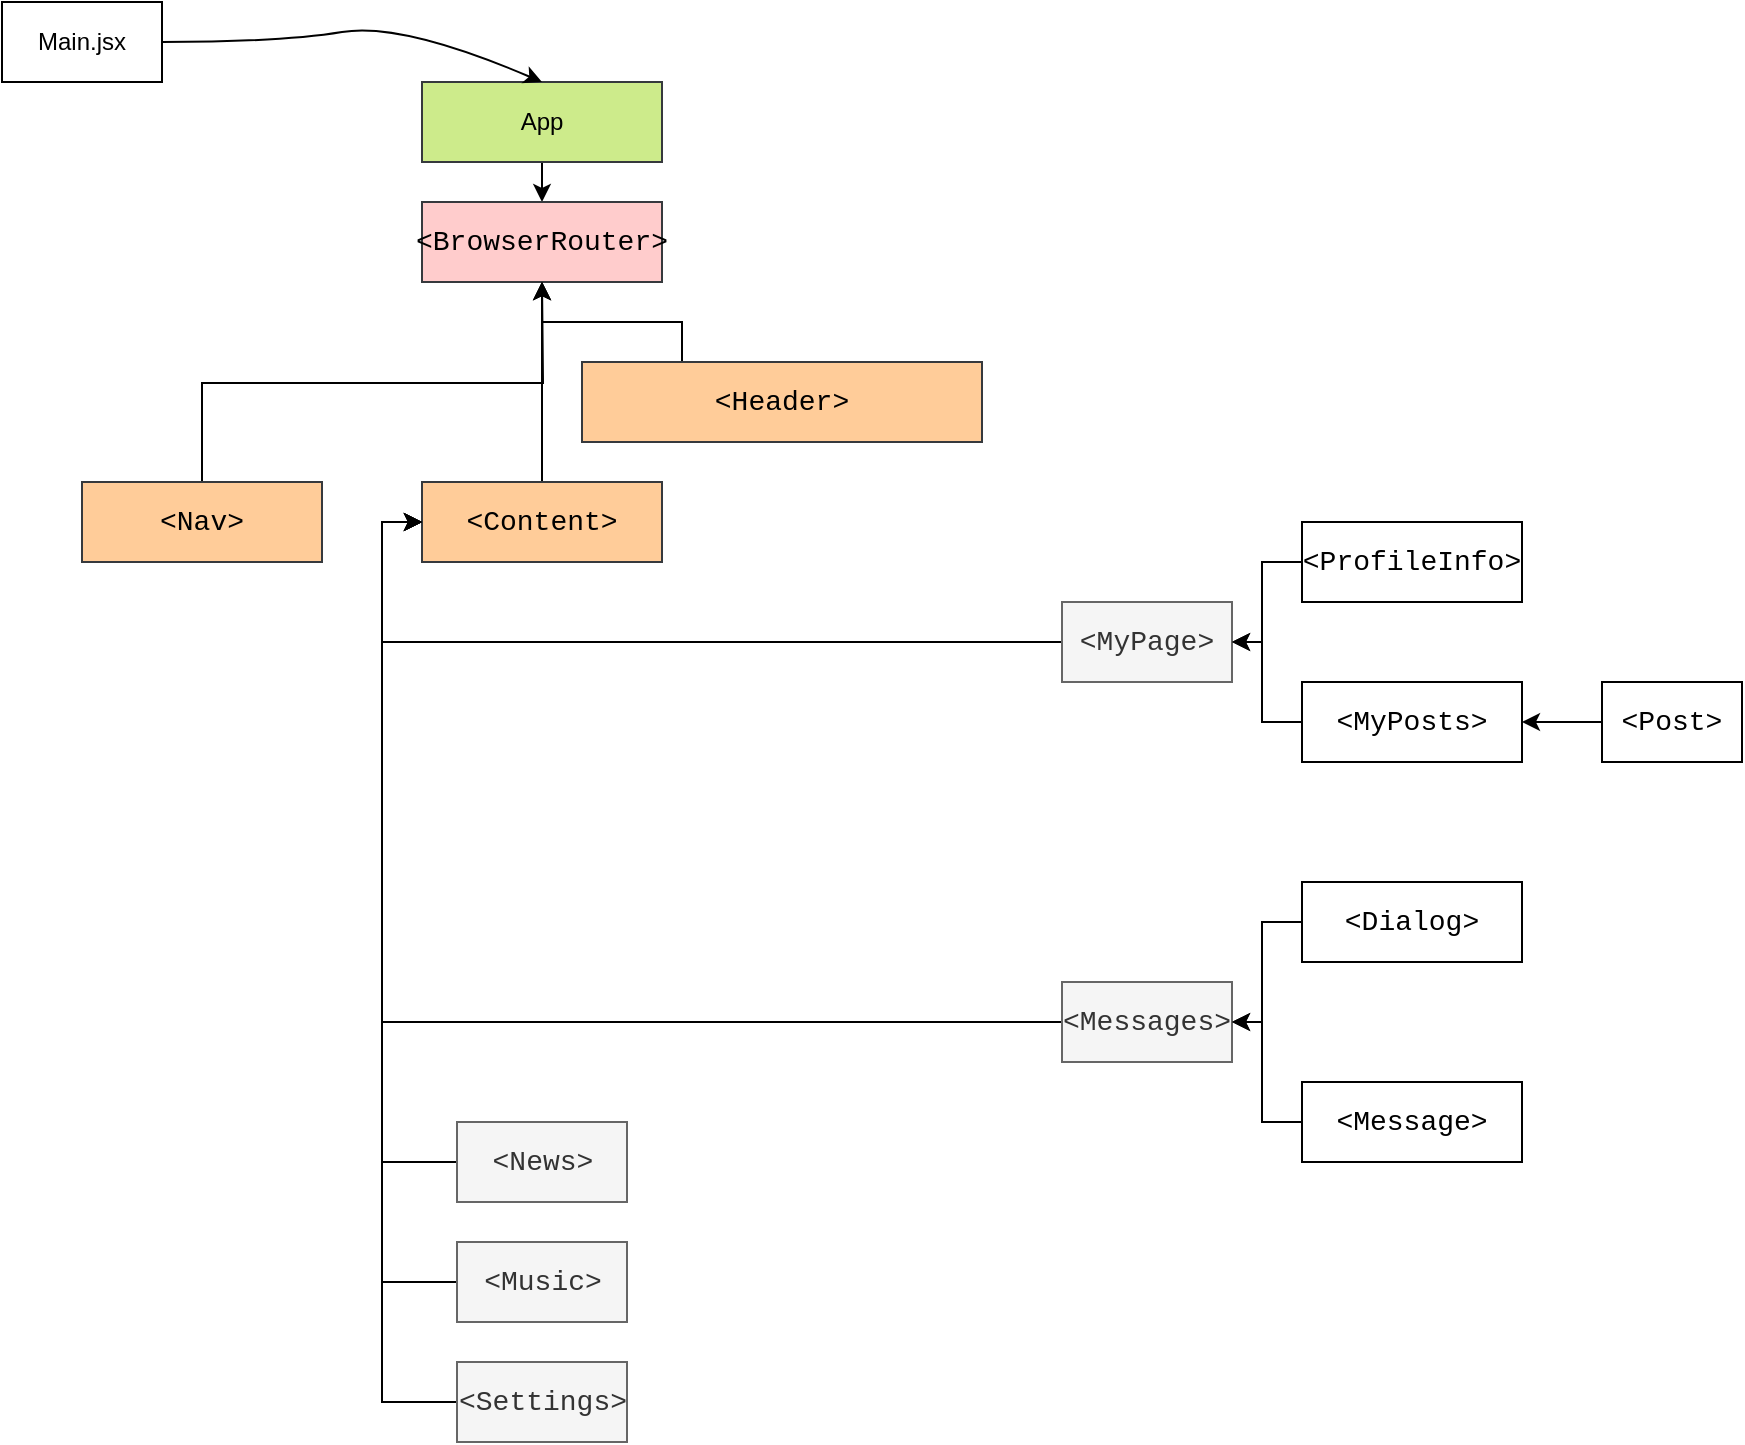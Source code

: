 <mxfile version="20.3.2" type="device"><diagram id="2WlwsbtHBI4o4MbrnnJw" name="Страница 1"><mxGraphModel dx="1585" dy="662" grid="1" gridSize="10" guides="1" tooltips="1" connect="1" arrows="1" fold="1" page="0" pageScale="1" pageWidth="1169" pageHeight="827" math="0" shadow="0"><root><mxCell id="0"/><mxCell id="1" parent="0"/><mxCell id="9rA-xXUO0ebhrust05zO-1" value="Main.jsx" style="rounded=0;whiteSpace=wrap;html=1;" vertex="1" parent="1"><mxGeometry x="-130" y="220" width="80" height="40" as="geometry"/></mxCell><mxCell id="9rA-xXUO0ebhrust05zO-7" style="edgeStyle=orthogonalEdgeStyle;rounded=0;orthogonalLoop=1;jettySize=auto;html=1;exitX=0.5;exitY=1;exitDx=0;exitDy=0;entryX=0.5;entryY=0;entryDx=0;entryDy=0;fontColor=#000000;" edge="1" parent="1" source="9rA-xXUO0ebhrust05zO-3" target="9rA-xXUO0ebhrust05zO-5"><mxGeometry relative="1" as="geometry"/></mxCell><mxCell id="9rA-xXUO0ebhrust05zO-3" value="App" style="rounded=0;whiteSpace=wrap;html=1;fillColor=#cdeb8b;strokeColor=#36393d;" vertex="1" parent="1"><mxGeometry x="80" y="260" width="120" height="40" as="geometry"/></mxCell><mxCell id="9rA-xXUO0ebhrust05zO-4" value="" style="curved=1;endArrow=classic;html=1;rounded=0;exitX=1;exitY=0.5;exitDx=0;exitDy=0;entryX=0.5;entryY=0;entryDx=0;entryDy=0;" edge="1" parent="1" source="9rA-xXUO0ebhrust05zO-1" target="9rA-xXUO0ebhrust05zO-3"><mxGeometry width="50" height="50" relative="1" as="geometry"><mxPoint x="420" y="670" as="sourcePoint"/><mxPoint x="470" y="620" as="targetPoint"/><Array as="points"><mxPoint x="10" y="240"/><mxPoint x="70" y="230"/></Array></mxGeometry></mxCell><mxCell id="9rA-xXUO0ebhrust05zO-5" value="&lt;div style=&quot;font-family: Consolas, &amp;quot;Courier New&amp;quot;, monospace; font-size: 14px; line-height: 19px;&quot;&gt;&amp;lt;BrowserRouter&amp;gt;&lt;/div&gt;" style="rounded=0;whiteSpace=wrap;html=1;fillColor=#ffcccc;strokeColor=#36393d;" vertex="1" parent="1"><mxGeometry x="80" y="320" width="120" height="40" as="geometry"/></mxCell><mxCell id="9rA-xXUO0ebhrust05zO-9" style="edgeStyle=orthogonalEdgeStyle;rounded=0;orthogonalLoop=1;jettySize=auto;html=1;exitX=0.25;exitY=0;exitDx=0;exitDy=0;entryX=0.5;entryY=1;entryDx=0;entryDy=0;fontColor=#000000;" edge="1" parent="1" source="9rA-xXUO0ebhrust05zO-8" target="9rA-xXUO0ebhrust05zO-5"><mxGeometry relative="1" as="geometry"/></mxCell><mxCell id="9rA-xXUO0ebhrust05zO-8" value="&lt;div style=&quot;font-family: Consolas, &amp;quot;Courier New&amp;quot;, monospace; font-size: 14px; line-height: 19px;&quot;&gt;&amp;lt;Header&amp;gt;&lt;/div&gt;" style="rounded=0;whiteSpace=wrap;html=1;fillColor=#ffcc99;strokeColor=#36393d;" vertex="1" parent="1"><mxGeometry x="160" y="400" width="200" height="40" as="geometry"/></mxCell><mxCell id="9rA-xXUO0ebhrust05zO-11" style="edgeStyle=orthogonalEdgeStyle;rounded=0;orthogonalLoop=1;jettySize=auto;html=1;exitX=0.5;exitY=0;exitDx=0;exitDy=0;fontColor=#000000;" edge="1" parent="1" source="9rA-xXUO0ebhrust05zO-10"><mxGeometry relative="1" as="geometry"><mxPoint x="140.0" y="360.0" as="targetPoint"/></mxGeometry></mxCell><mxCell id="9rA-xXUO0ebhrust05zO-10" value="&lt;div style=&quot;font-family: Consolas, &amp;quot;Courier New&amp;quot;, monospace; font-size: 14px; line-height: 19px;&quot;&gt;&amp;lt;Nav&amp;gt;&lt;/div&gt;" style="rounded=0;whiteSpace=wrap;html=1;fillColor=#ffcc99;strokeColor=#36393d;" vertex="1" parent="1"><mxGeometry x="-90" y="460" width="120" height="40" as="geometry"/></mxCell><mxCell id="9rA-xXUO0ebhrust05zO-13" style="edgeStyle=orthogonalEdgeStyle;rounded=0;orthogonalLoop=1;jettySize=auto;html=1;exitX=0.5;exitY=0;exitDx=0;exitDy=0;fontColor=#000000;" edge="1" parent="1" source="9rA-xXUO0ebhrust05zO-12"><mxGeometry relative="1" as="geometry"><mxPoint x="140.0" y="360.0" as="targetPoint"/></mxGeometry></mxCell><mxCell id="9rA-xXUO0ebhrust05zO-12" value="&lt;div style=&quot;font-family: Consolas, &amp;quot;Courier New&amp;quot;, monospace; font-size: 14px; line-height: 19px;&quot;&gt;&amp;lt;Content&amp;gt;&lt;/div&gt;" style="rounded=0;whiteSpace=wrap;html=1;fillColor=#ffcc99;strokeColor=#36393d;" vertex="1" parent="1"><mxGeometry x="80" y="460" width="120" height="40" as="geometry"/></mxCell><mxCell id="9rA-xXUO0ebhrust05zO-23" style="edgeStyle=orthogonalEdgeStyle;rounded=0;orthogonalLoop=1;jettySize=auto;html=1;exitX=0;exitY=0.5;exitDx=0;exitDy=0;entryX=0;entryY=0.5;entryDx=0;entryDy=0;fontColor=#000000;" edge="1" parent="1" source="9rA-xXUO0ebhrust05zO-14" target="9rA-xXUO0ebhrust05zO-12"><mxGeometry relative="1" as="geometry"/></mxCell><mxCell id="9rA-xXUO0ebhrust05zO-14" value="&lt;div style=&quot;font-family: Consolas, &amp;quot;Courier New&amp;quot;, monospace; font-size: 14px; line-height: 19px;&quot;&gt;&amp;lt;MyPage&amp;gt;&lt;/div&gt;" style="rounded=0;whiteSpace=wrap;html=1;fillColor=#f5f5f5;fontColor=#333333;strokeColor=#666666;" vertex="1" parent="1"><mxGeometry x="400" y="520" width="85" height="40" as="geometry"/></mxCell><mxCell id="9rA-xXUO0ebhrust05zO-24" style="edgeStyle=orthogonalEdgeStyle;rounded=0;orthogonalLoop=1;jettySize=auto;html=1;exitX=0;exitY=0.5;exitDx=0;exitDy=0;entryX=0;entryY=0.5;entryDx=0;entryDy=0;fontColor=#000000;" edge="1" parent="1" source="9rA-xXUO0ebhrust05zO-16" target="9rA-xXUO0ebhrust05zO-12"><mxGeometry relative="1" as="geometry"/></mxCell><mxCell id="9rA-xXUO0ebhrust05zO-16" value="&lt;div style=&quot;font-family: Consolas, &amp;quot;Courier New&amp;quot;, monospace; font-size: 14px; line-height: 19px;&quot;&gt;&amp;lt;Messages&amp;gt;&lt;/div&gt;" style="rounded=0;whiteSpace=wrap;html=1;fillColor=#f5f5f5;fontColor=#333333;strokeColor=#666666;" vertex="1" parent="1"><mxGeometry x="400" y="710" width="85" height="40" as="geometry"/></mxCell><mxCell id="9rA-xXUO0ebhrust05zO-25" style="edgeStyle=orthogonalEdgeStyle;rounded=0;orthogonalLoop=1;jettySize=auto;html=1;exitX=0;exitY=0.5;exitDx=0;exitDy=0;entryX=0;entryY=0.5;entryDx=0;entryDy=0;fontColor=#000000;" edge="1" parent="1" source="9rA-xXUO0ebhrust05zO-17" target="9rA-xXUO0ebhrust05zO-12"><mxGeometry relative="1" as="geometry"/></mxCell><mxCell id="9rA-xXUO0ebhrust05zO-17" value="&lt;div style=&quot;font-family: Consolas, &amp;quot;Courier New&amp;quot;, monospace; font-size: 14px; line-height: 19px;&quot;&gt;&amp;lt;News&amp;gt;&lt;/div&gt;" style="rounded=0;whiteSpace=wrap;html=1;fillColor=#f5f5f5;fontColor=#333333;strokeColor=#666666;" vertex="1" parent="1"><mxGeometry x="97.5" y="780" width="85" height="40" as="geometry"/></mxCell><mxCell id="9rA-xXUO0ebhrust05zO-26" style="edgeStyle=orthogonalEdgeStyle;rounded=0;orthogonalLoop=1;jettySize=auto;html=1;exitX=0;exitY=0.5;exitDx=0;exitDy=0;entryX=0;entryY=0.5;entryDx=0;entryDy=0;fontColor=#000000;" edge="1" parent="1" source="9rA-xXUO0ebhrust05zO-18" target="9rA-xXUO0ebhrust05zO-12"><mxGeometry relative="1" as="geometry"/></mxCell><mxCell id="9rA-xXUO0ebhrust05zO-18" value="&lt;div style=&quot;font-family: Consolas, &amp;quot;Courier New&amp;quot;, monospace; font-size: 14px; line-height: 19px;&quot;&gt;&amp;lt;Music&amp;gt;&lt;/div&gt;" style="rounded=0;whiteSpace=wrap;html=1;fillColor=#f5f5f5;fontColor=#333333;strokeColor=#666666;" vertex="1" parent="1"><mxGeometry x="97.5" y="840" width="85" height="40" as="geometry"/></mxCell><mxCell id="9rA-xXUO0ebhrust05zO-21" style="edgeStyle=orthogonalEdgeStyle;rounded=0;orthogonalLoop=1;jettySize=auto;html=1;exitX=0;exitY=0.5;exitDx=0;exitDy=0;entryX=0;entryY=0.5;entryDx=0;entryDy=0;fontColor=#000000;" edge="1" parent="1" source="9rA-xXUO0ebhrust05zO-19" target="9rA-xXUO0ebhrust05zO-12"><mxGeometry relative="1" as="geometry"/></mxCell><mxCell id="9rA-xXUO0ebhrust05zO-19" value="&lt;div style=&quot;font-family: Consolas, &amp;quot;Courier New&amp;quot;, monospace; font-size: 14px; line-height: 19px;&quot;&gt;&amp;lt;Settings&amp;gt;&lt;/div&gt;" style="rounded=0;whiteSpace=wrap;html=1;fillColor=#f5f5f5;fontColor=#333333;strokeColor=#666666;" vertex="1" parent="1"><mxGeometry x="97.5" y="900" width="85" height="40" as="geometry"/></mxCell><mxCell id="9rA-xXUO0ebhrust05zO-28" style="edgeStyle=orthogonalEdgeStyle;rounded=0;orthogonalLoop=1;jettySize=auto;html=1;exitX=0;exitY=0.5;exitDx=0;exitDy=0;entryX=1;entryY=0.5;entryDx=0;entryDy=0;fontColor=#000000;" edge="1" parent="1" source="9rA-xXUO0ebhrust05zO-27" target="9rA-xXUO0ebhrust05zO-14"><mxGeometry relative="1" as="geometry"/></mxCell><mxCell id="9rA-xXUO0ebhrust05zO-27" value="&lt;div style=&quot;font-family: Consolas, &amp;quot;Courier New&amp;quot;, monospace; font-size: 14px; line-height: 19px;&quot;&gt;&amp;lt;ProfileInfo&amp;gt;&lt;/div&gt;" style="rounded=0;whiteSpace=wrap;html=1;" vertex="1" parent="1"><mxGeometry x="520" y="480" width="110" height="40" as="geometry"/></mxCell><mxCell id="9rA-xXUO0ebhrust05zO-30" style="edgeStyle=orthogonalEdgeStyle;rounded=0;orthogonalLoop=1;jettySize=auto;html=1;exitX=0;exitY=0.5;exitDx=0;exitDy=0;fontColor=#000000;" edge="1" parent="1" source="9rA-xXUO0ebhrust05zO-29" target="9rA-xXUO0ebhrust05zO-14"><mxGeometry relative="1" as="geometry"/></mxCell><mxCell id="9rA-xXUO0ebhrust05zO-29" value="&lt;div style=&quot;font-family: Consolas, &amp;quot;Courier New&amp;quot;, monospace; font-size: 14px; line-height: 19px;&quot;&gt;&amp;lt;MyPosts&amp;gt;&lt;/div&gt;" style="rounded=0;whiteSpace=wrap;html=1;" vertex="1" parent="1"><mxGeometry x="520" y="560" width="110" height="40" as="geometry"/></mxCell><mxCell id="9rA-xXUO0ebhrust05zO-32" style="edgeStyle=orthogonalEdgeStyle;rounded=0;orthogonalLoop=1;jettySize=auto;html=1;exitX=0;exitY=0.5;exitDx=0;exitDy=0;entryX=1;entryY=0.5;entryDx=0;entryDy=0;fontColor=#000000;" edge="1" parent="1" source="9rA-xXUO0ebhrust05zO-31" target="9rA-xXUO0ebhrust05zO-29"><mxGeometry relative="1" as="geometry"/></mxCell><mxCell id="9rA-xXUO0ebhrust05zO-31" value="&lt;div style=&quot;font-family: Consolas, &amp;quot;Courier New&amp;quot;, monospace; font-size: 14px; line-height: 19px;&quot;&gt;&amp;lt;Post&amp;gt;&lt;/div&gt;" style="rounded=0;whiteSpace=wrap;html=1;" vertex="1" parent="1"><mxGeometry x="670" y="560" width="70" height="40" as="geometry"/></mxCell><mxCell id="9rA-xXUO0ebhrust05zO-34" style="edgeStyle=orthogonalEdgeStyle;rounded=0;orthogonalLoop=1;jettySize=auto;html=1;exitX=0;exitY=0.5;exitDx=0;exitDy=0;entryX=1;entryY=0.5;entryDx=0;entryDy=0;fontColor=#000000;" edge="1" parent="1" source="9rA-xXUO0ebhrust05zO-33" target="9rA-xXUO0ebhrust05zO-16"><mxGeometry relative="1" as="geometry"><Array as="points"><mxPoint x="500" y="680"/><mxPoint x="500" y="730"/></Array></mxGeometry></mxCell><mxCell id="9rA-xXUO0ebhrust05zO-33" value="&lt;div style=&quot;font-family: Consolas, &amp;quot;Courier New&amp;quot;, monospace; font-size: 14px; line-height: 19px;&quot;&gt;&amp;lt;Dialog&amp;gt;&lt;/div&gt;" style="rounded=0;whiteSpace=wrap;html=1;" vertex="1" parent="1"><mxGeometry x="520" y="660" width="110" height="40" as="geometry"/></mxCell><mxCell id="9rA-xXUO0ebhrust05zO-36" style="edgeStyle=orthogonalEdgeStyle;rounded=0;orthogonalLoop=1;jettySize=auto;html=1;exitX=0;exitY=0.5;exitDx=0;exitDy=0;entryX=1;entryY=0.5;entryDx=0;entryDy=0;fontColor=#000000;" edge="1" parent="1" source="9rA-xXUO0ebhrust05zO-35" target="9rA-xXUO0ebhrust05zO-16"><mxGeometry relative="1" as="geometry"><Array as="points"><mxPoint x="500" y="780"/><mxPoint x="500" y="730"/></Array></mxGeometry></mxCell><mxCell id="9rA-xXUO0ebhrust05zO-35" value="&lt;div style=&quot;font-family: Consolas, &amp;quot;Courier New&amp;quot;, monospace; font-size: 14px; line-height: 19px;&quot;&gt;&amp;lt;Message&amp;gt;&lt;/div&gt;" style="rounded=0;whiteSpace=wrap;html=1;" vertex="1" parent="1"><mxGeometry x="520" y="760" width="110" height="40" as="geometry"/></mxCell></root></mxGraphModel></diagram></mxfile>